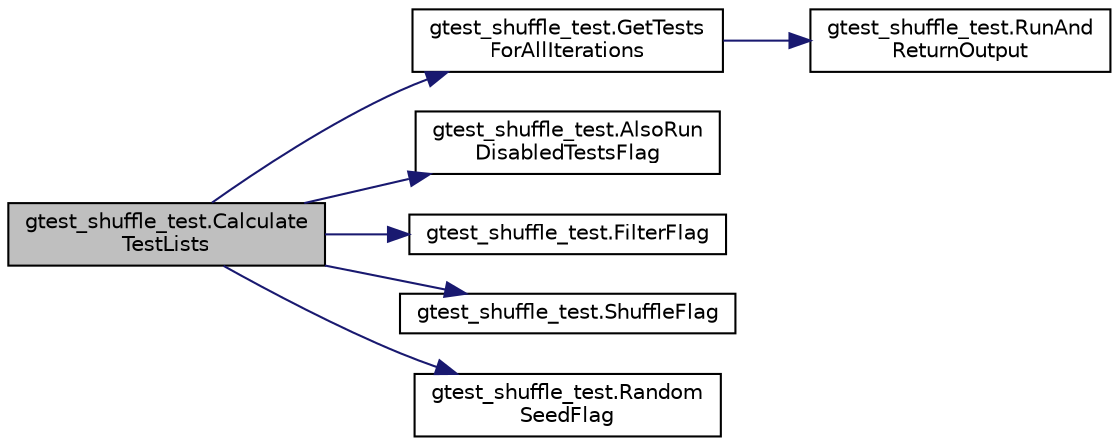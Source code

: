 digraph "gtest_shuffle_test.CalculateTestLists"
{
  edge [fontname="Helvetica",fontsize="10",labelfontname="Helvetica",labelfontsize="10"];
  node [fontname="Helvetica",fontsize="10",shape=record];
  rankdir="LR";
  Node4 [label="gtest_shuffle_test.Calculate\lTestLists",height=0.2,width=0.4,color="black", fillcolor="grey75", style="filled", fontcolor="black"];
  Node4 -> Node5 [color="midnightblue",fontsize="10",style="solid",fontname="Helvetica"];
  Node5 [label="gtest_shuffle_test.GetTests\lForAllIterations",height=0.2,width=0.4,color="black", fillcolor="white", style="filled",URL="$d3/d15/namespacegtest__shuffle__test.html#a18c7606bf0d41acb73a4a6a2994d36fc"];
  Node5 -> Node6 [color="midnightblue",fontsize="10",style="solid",fontname="Helvetica"];
  Node6 [label="gtest_shuffle_test.RunAnd\lReturnOutput",height=0.2,width=0.4,color="black", fillcolor="white", style="filled",URL="$d3/d15/namespacegtest__shuffle__test.html#afbe879c2b3fdfed12b777b813359dbd4"];
  Node4 -> Node7 [color="midnightblue",fontsize="10",style="solid",fontname="Helvetica"];
  Node7 [label="gtest_shuffle_test.AlsoRun\lDisabledTestsFlag",height=0.2,width=0.4,color="black", fillcolor="white", style="filled",URL="$d3/d15/namespacegtest__shuffle__test.html#a91033ae962b37f040a95fb90062aacb3"];
  Node4 -> Node8 [color="midnightblue",fontsize="10",style="solid",fontname="Helvetica"];
  Node8 [label="gtest_shuffle_test.FilterFlag",height=0.2,width=0.4,color="black", fillcolor="white", style="filled",URL="$d3/d15/namespacegtest__shuffle__test.html#aa849ecba21a2796be477040bd303b700"];
  Node4 -> Node9 [color="midnightblue",fontsize="10",style="solid",fontname="Helvetica"];
  Node9 [label="gtest_shuffle_test.ShuffleFlag",height=0.2,width=0.4,color="black", fillcolor="white", style="filled",URL="$d3/d15/namespacegtest__shuffle__test.html#ab593e060bf2a9b2f0cb0dc8e18eb2088"];
  Node4 -> Node10 [color="midnightblue",fontsize="10",style="solid",fontname="Helvetica"];
  Node10 [label="gtest_shuffle_test.Random\lSeedFlag",height=0.2,width=0.4,color="black", fillcolor="white", style="filled",URL="$d3/d15/namespacegtest__shuffle__test.html#aaf2a94c748f266c4267ac7e7bb3451fd"];
}
